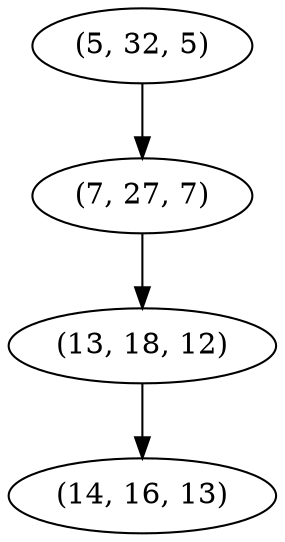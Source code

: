 digraph tree {
    "(5, 32, 5)";
    "(7, 27, 7)";
    "(13, 18, 12)";
    "(14, 16, 13)";
    "(5, 32, 5)" -> "(7, 27, 7)";
    "(7, 27, 7)" -> "(13, 18, 12)";
    "(13, 18, 12)" -> "(14, 16, 13)";
}

